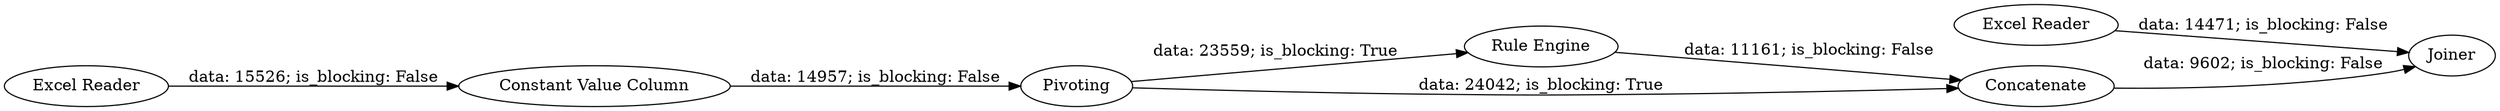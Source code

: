 digraph {
	"-1112186386232600893_1904" [label="Rule Engine"]
	"-1112186386232600893_1905" [label=Joiner]
	"-1112186386232600893_4" [label=Pivoting]
	"-1112186386232600893_1878" [label="Constant Value Column"]
	"-1112186386232600893_1902" [label="Excel Reader"]
	"-1112186386232600893_1903" [label=Concatenate]
	"-1112186386232600893_1901" [label="Excel Reader"]
	"-1112186386232600893_1902" -> "-1112186386232600893_1905" [label="data: 14471; is_blocking: False"]
	"-1112186386232600893_4" -> "-1112186386232600893_1904" [label="data: 23559; is_blocking: True"]
	"-1112186386232600893_1901" -> "-1112186386232600893_1878" [label="data: 15526; is_blocking: False"]
	"-1112186386232600893_1878" -> "-1112186386232600893_4" [label="data: 14957; is_blocking: False"]
	"-1112186386232600893_4" -> "-1112186386232600893_1903" [label="data: 24042; is_blocking: True"]
	"-1112186386232600893_1904" -> "-1112186386232600893_1903" [label="data: 11161; is_blocking: False"]
	"-1112186386232600893_1903" -> "-1112186386232600893_1905" [label="data: 9602; is_blocking: False"]
	rankdir=LR
}
